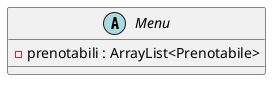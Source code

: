 @startuml
'https://plantuml.com/class-diagram

abstract class Menu{
-prenotabili : ArrayList<Prenotabile>
}


@enduml